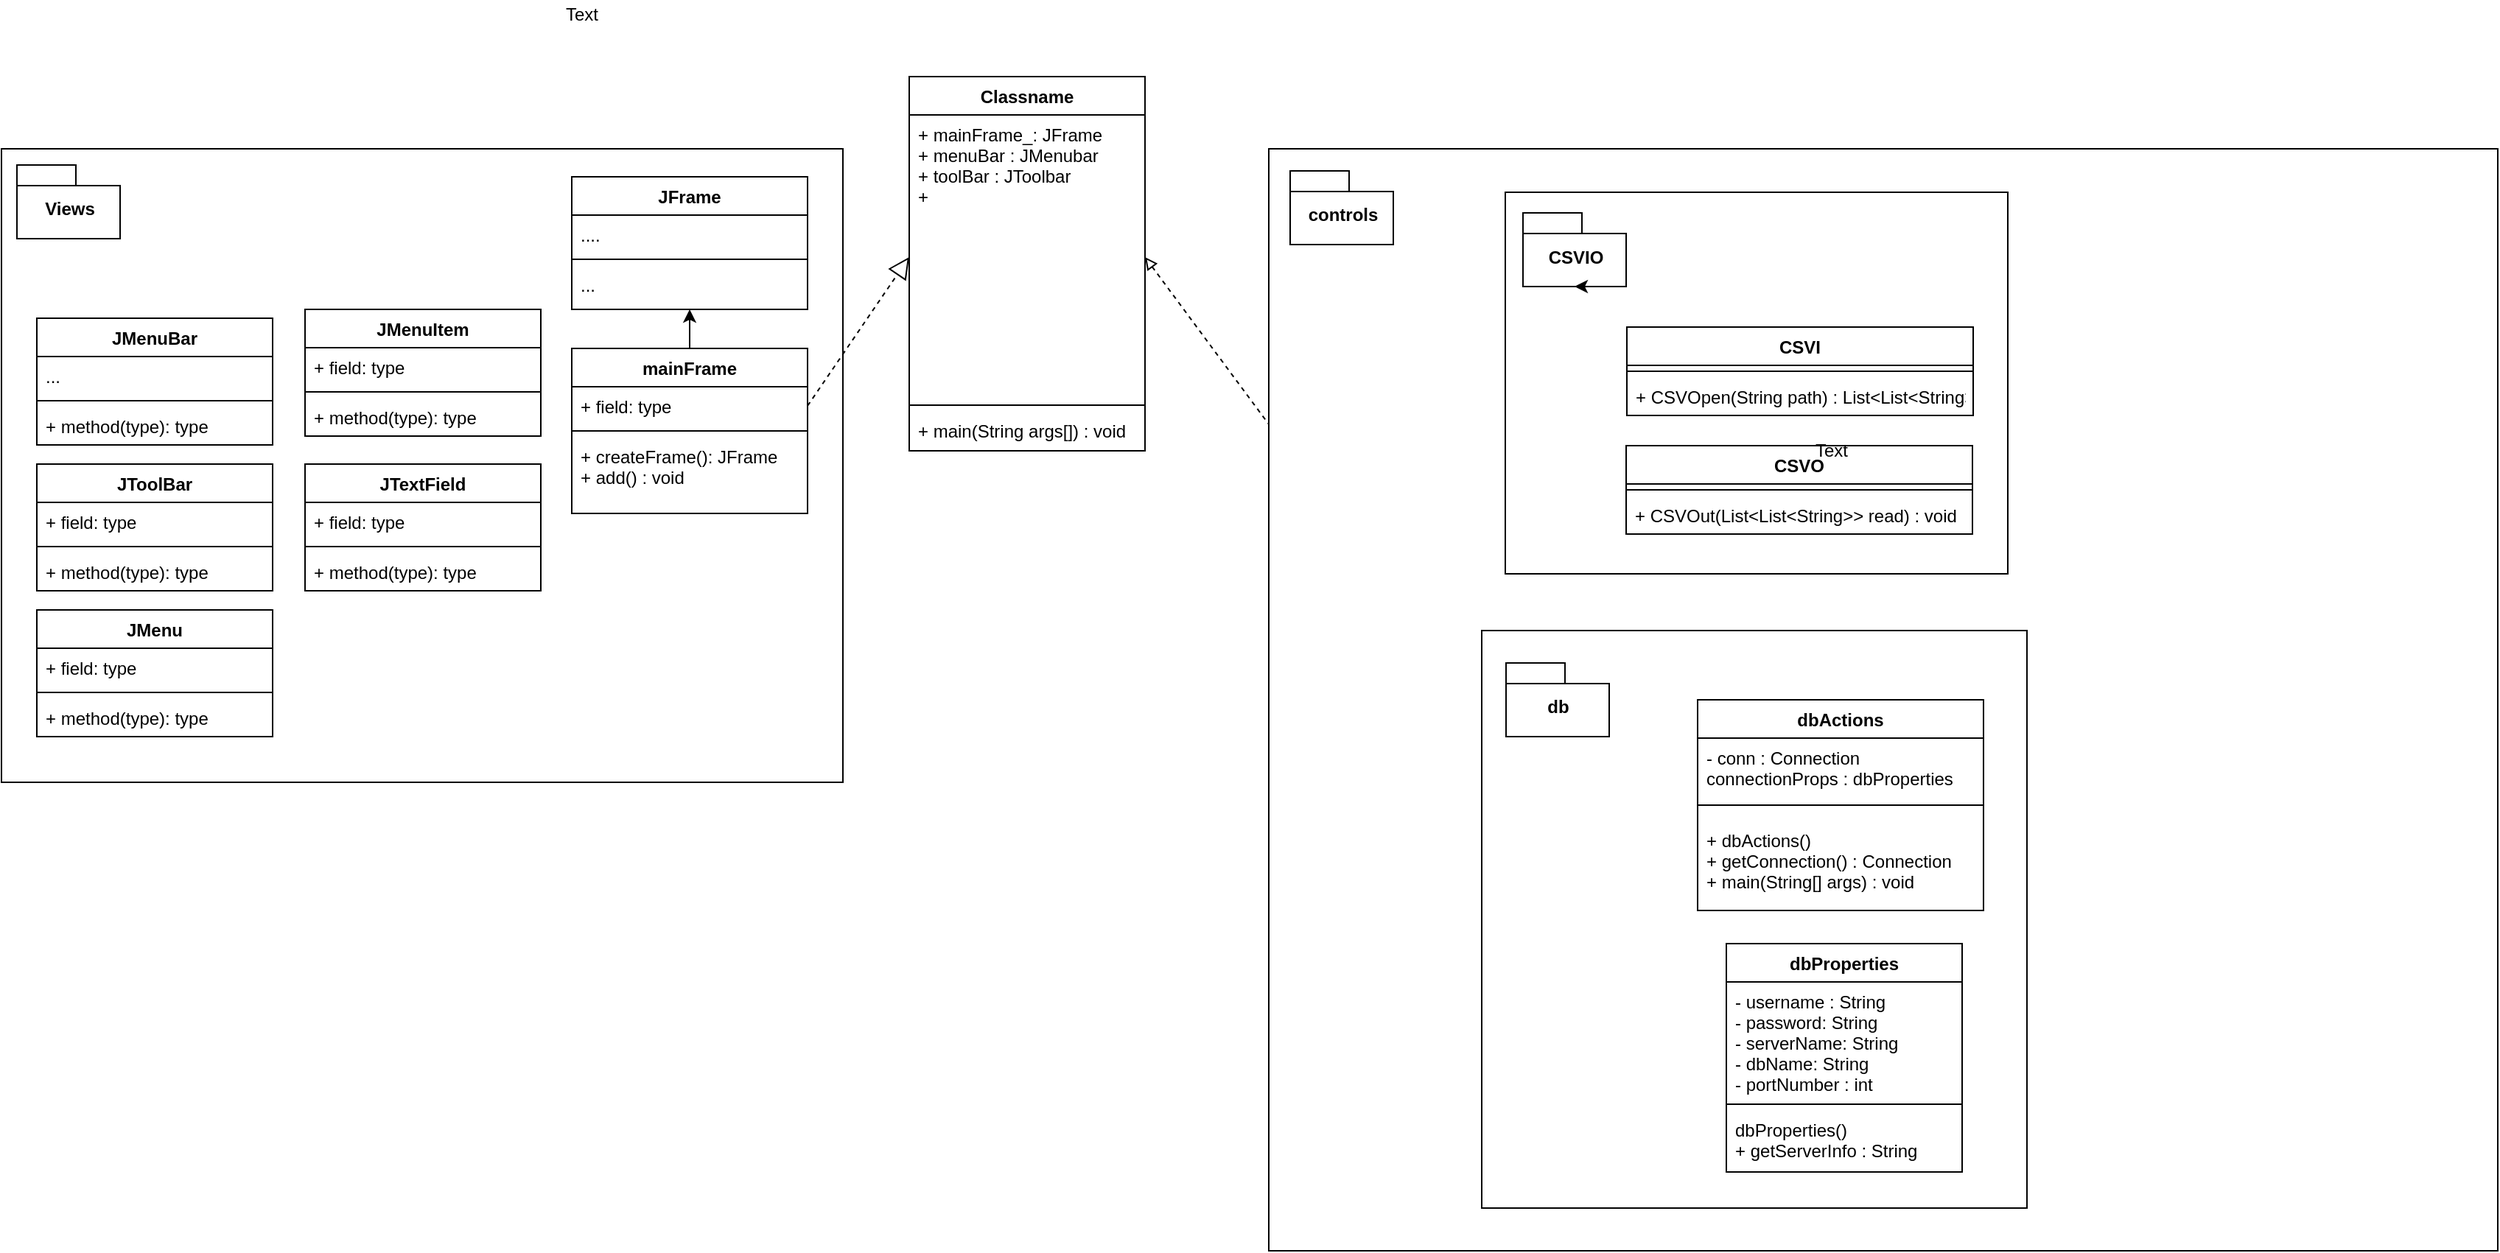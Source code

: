 <mxfile version="12.2.3" type="github" pages="1">
  <diagram id="zsnYO887Zmh9USHRb_7p" name="Page-1">
    <mxGraphModel dx="1863" dy="1609" grid="0" gridSize="10" guides="1" tooltips="1" connect="1" arrows="1" fold="1" page="0" pageScale="1" pageWidth="10000" pageHeight="10000" math="0" shadow="0">
      <root>
        <mxCell id="0"/>
        <mxCell id="1" parent="0"/>
        <mxCell id="UTARnTCa7toa9BuSvRRB-27" value="" style="group" parent="1" vertex="1" connectable="0">
          <mxGeometry x="-262" y="-393" width="571" height="430" as="geometry"/>
        </mxCell>
        <mxCell id="UTARnTCa7toa9BuSvRRB-26" value="" style="rounded=0;whiteSpace=wrap;html=1;" parent="UTARnTCa7toa9BuSvRRB-27" vertex="1">
          <mxGeometry width="571" height="430" as="geometry"/>
        </mxCell>
        <mxCell id="UTARnTCa7toa9BuSvRRB-25" value="Views" style="shape=folder;fontStyle=1;spacingTop=10;tabWidth=40;tabHeight=14;tabPosition=left;html=1;" parent="UTARnTCa7toa9BuSvRRB-27" vertex="1">
          <mxGeometry x="10.5" y="11" width="70" height="50" as="geometry"/>
        </mxCell>
        <mxCell id="UTARnTCa7toa9BuSvRRB-5" value="mainFrame" style="swimlane;fontStyle=1;align=center;verticalAlign=top;childLayout=stackLayout;horizontal=1;startSize=26;horizontalStack=0;resizeParent=1;resizeParentMax=0;resizeLast=0;collapsible=1;marginBottom=0;" parent="UTARnTCa7toa9BuSvRRB-27" vertex="1">
          <mxGeometry x="387" y="135.5" width="160" height="112" as="geometry"/>
        </mxCell>
        <mxCell id="UTARnTCa7toa9BuSvRRB-6" value="+ field: type" style="text;strokeColor=none;fillColor=none;align=left;verticalAlign=top;spacingLeft=4;spacingRight=4;overflow=hidden;rotatable=0;points=[[0,0.5],[1,0.5]];portConstraint=eastwest;" parent="UTARnTCa7toa9BuSvRRB-5" vertex="1">
          <mxGeometry y="26" width="160" height="26" as="geometry"/>
        </mxCell>
        <mxCell id="UTARnTCa7toa9BuSvRRB-7" value="" style="line;strokeWidth=1;fillColor=none;align=left;verticalAlign=middle;spacingTop=-1;spacingLeft=3;spacingRight=3;rotatable=0;labelPosition=right;points=[];portConstraint=eastwest;" parent="UTARnTCa7toa9BuSvRRB-5" vertex="1">
          <mxGeometry y="52" width="160" height="8" as="geometry"/>
        </mxCell>
        <mxCell id="UTARnTCa7toa9BuSvRRB-8" value="+ createFrame(): JFrame&#xa;+ add() : void" style="text;strokeColor=none;fillColor=none;align=left;verticalAlign=top;spacingLeft=4;spacingRight=4;overflow=hidden;rotatable=0;points=[[0,0.5],[1,0.5]];portConstraint=eastwest;" parent="UTARnTCa7toa9BuSvRRB-5" vertex="1">
          <mxGeometry y="60" width="160" height="52" as="geometry"/>
        </mxCell>
        <mxCell id="UTARnTCa7toa9BuSvRRB-18" value="JFrame" style="swimlane;fontStyle=1;align=center;verticalAlign=top;childLayout=stackLayout;horizontal=1;startSize=26;horizontalStack=0;resizeParent=1;resizeParentMax=0;resizeLast=0;collapsible=1;marginBottom=0;" parent="UTARnTCa7toa9BuSvRRB-27" vertex="1">
          <mxGeometry x="387" y="19" width="160" height="90" as="geometry"/>
        </mxCell>
        <mxCell id="UTARnTCa7toa9BuSvRRB-19" value="...." style="text;strokeColor=none;fillColor=none;align=left;verticalAlign=top;spacingLeft=4;spacingRight=4;overflow=hidden;rotatable=0;points=[[0,0.5],[1,0.5]];portConstraint=eastwest;" parent="UTARnTCa7toa9BuSvRRB-18" vertex="1">
          <mxGeometry y="26" width="160" height="26" as="geometry"/>
        </mxCell>
        <mxCell id="UTARnTCa7toa9BuSvRRB-20" value="" style="line;strokeWidth=1;fillColor=none;align=left;verticalAlign=middle;spacingTop=-1;spacingLeft=3;spacingRight=3;rotatable=0;labelPosition=right;points=[];portConstraint=eastwest;" parent="UTARnTCa7toa9BuSvRRB-18" vertex="1">
          <mxGeometry y="52" width="160" height="8" as="geometry"/>
        </mxCell>
        <mxCell id="UTARnTCa7toa9BuSvRRB-21" value="..." style="text;strokeColor=none;fillColor=none;align=left;verticalAlign=top;spacingLeft=4;spacingRight=4;overflow=hidden;rotatable=0;points=[[0,0.5],[1,0.5]];portConstraint=eastwest;" parent="UTARnTCa7toa9BuSvRRB-18" vertex="1">
          <mxGeometry y="60" width="160" height="30" as="geometry"/>
        </mxCell>
        <mxCell id="UTARnTCa7toa9BuSvRRB-22" value="" style="edgeStyle=orthogonalEdgeStyle;rounded=0;orthogonalLoop=1;jettySize=auto;html=1;" parent="UTARnTCa7toa9BuSvRRB-27" source="UTARnTCa7toa9BuSvRRB-5" target="UTARnTCa7toa9BuSvRRB-18" edge="1">
          <mxGeometry relative="1" as="geometry"/>
        </mxCell>
        <mxCell id="UTARnTCa7toa9BuSvRRB-50" value="JMenuBar" style="swimlane;fontStyle=1;align=center;verticalAlign=top;childLayout=stackLayout;horizontal=1;startSize=26;horizontalStack=0;resizeParent=1;resizeParentMax=0;resizeLast=0;collapsible=1;marginBottom=0;" parent="UTARnTCa7toa9BuSvRRB-27" vertex="1">
          <mxGeometry x="24" y="115" width="160" height="86" as="geometry"/>
        </mxCell>
        <mxCell id="UTARnTCa7toa9BuSvRRB-51" value="..." style="text;strokeColor=none;fillColor=none;align=left;verticalAlign=top;spacingLeft=4;spacingRight=4;overflow=hidden;rotatable=0;points=[[0,0.5],[1,0.5]];portConstraint=eastwest;" parent="UTARnTCa7toa9BuSvRRB-50" vertex="1">
          <mxGeometry y="26" width="160" height="26" as="geometry"/>
        </mxCell>
        <mxCell id="UTARnTCa7toa9BuSvRRB-52" value="" style="line;strokeWidth=1;fillColor=none;align=left;verticalAlign=middle;spacingTop=-1;spacingLeft=3;spacingRight=3;rotatable=0;labelPosition=right;points=[];portConstraint=eastwest;" parent="UTARnTCa7toa9BuSvRRB-50" vertex="1">
          <mxGeometry y="52" width="160" height="8" as="geometry"/>
        </mxCell>
        <mxCell id="UTARnTCa7toa9BuSvRRB-53" value="+ method(type): type" style="text;strokeColor=none;fillColor=none;align=left;verticalAlign=top;spacingLeft=4;spacingRight=4;overflow=hidden;rotatable=0;points=[[0,0.5],[1,0.5]];portConstraint=eastwest;" parent="UTARnTCa7toa9BuSvRRB-50" vertex="1">
          <mxGeometry y="60" width="160" height="26" as="geometry"/>
        </mxCell>
        <mxCell id="UTARnTCa7toa9BuSvRRB-54" value="JToolBar" style="swimlane;fontStyle=1;align=center;verticalAlign=top;childLayout=stackLayout;horizontal=1;startSize=26;horizontalStack=0;resizeParent=1;resizeParentMax=0;resizeLast=0;collapsible=1;marginBottom=0;" parent="UTARnTCa7toa9BuSvRRB-27" vertex="1">
          <mxGeometry x="24" y="214" width="160" height="86" as="geometry"/>
        </mxCell>
        <mxCell id="UTARnTCa7toa9BuSvRRB-55" value="+ field: type" style="text;strokeColor=none;fillColor=none;align=left;verticalAlign=top;spacingLeft=4;spacingRight=4;overflow=hidden;rotatable=0;points=[[0,0.5],[1,0.5]];portConstraint=eastwest;" parent="UTARnTCa7toa9BuSvRRB-54" vertex="1">
          <mxGeometry y="26" width="160" height="26" as="geometry"/>
        </mxCell>
        <mxCell id="UTARnTCa7toa9BuSvRRB-56" value="" style="line;strokeWidth=1;fillColor=none;align=left;verticalAlign=middle;spacingTop=-1;spacingLeft=3;spacingRight=3;rotatable=0;labelPosition=right;points=[];portConstraint=eastwest;" parent="UTARnTCa7toa9BuSvRRB-54" vertex="1">
          <mxGeometry y="52" width="160" height="8" as="geometry"/>
        </mxCell>
        <mxCell id="UTARnTCa7toa9BuSvRRB-57" value="+ method(type): type" style="text;strokeColor=none;fillColor=none;align=left;verticalAlign=top;spacingLeft=4;spacingRight=4;overflow=hidden;rotatable=0;points=[[0,0.5],[1,0.5]];portConstraint=eastwest;" parent="UTARnTCa7toa9BuSvRRB-54" vertex="1">
          <mxGeometry y="60" width="160" height="26" as="geometry"/>
        </mxCell>
        <mxCell id="UTARnTCa7toa9BuSvRRB-58" value="JMenu" style="swimlane;fontStyle=1;align=center;verticalAlign=top;childLayout=stackLayout;horizontal=1;startSize=26;horizontalStack=0;resizeParent=1;resizeParentMax=0;resizeLast=0;collapsible=1;marginBottom=0;" parent="UTARnTCa7toa9BuSvRRB-27" vertex="1">
          <mxGeometry x="24" y="313" width="160" height="86" as="geometry"/>
        </mxCell>
        <mxCell id="UTARnTCa7toa9BuSvRRB-59" value="+ field: type" style="text;strokeColor=none;fillColor=none;align=left;verticalAlign=top;spacingLeft=4;spacingRight=4;overflow=hidden;rotatable=0;points=[[0,0.5],[1,0.5]];portConstraint=eastwest;" parent="UTARnTCa7toa9BuSvRRB-58" vertex="1">
          <mxGeometry y="26" width="160" height="26" as="geometry"/>
        </mxCell>
        <mxCell id="UTARnTCa7toa9BuSvRRB-60" value="" style="line;strokeWidth=1;fillColor=none;align=left;verticalAlign=middle;spacingTop=-1;spacingLeft=3;spacingRight=3;rotatable=0;labelPosition=right;points=[];portConstraint=eastwest;" parent="UTARnTCa7toa9BuSvRRB-58" vertex="1">
          <mxGeometry y="52" width="160" height="8" as="geometry"/>
        </mxCell>
        <mxCell id="UTARnTCa7toa9BuSvRRB-61" value="+ method(type): type" style="text;strokeColor=none;fillColor=none;align=left;verticalAlign=top;spacingLeft=4;spacingRight=4;overflow=hidden;rotatable=0;points=[[0,0.5],[1,0.5]];portConstraint=eastwest;" parent="UTARnTCa7toa9BuSvRRB-58" vertex="1">
          <mxGeometry y="60" width="160" height="26" as="geometry"/>
        </mxCell>
        <mxCell id="UTARnTCa7toa9BuSvRRB-71" value="JMenuItem" style="swimlane;fontStyle=1;align=center;verticalAlign=top;childLayout=stackLayout;horizontal=1;startSize=26;horizontalStack=0;resizeParent=1;resizeParentMax=0;resizeLast=0;collapsible=1;marginBottom=0;" parent="UTARnTCa7toa9BuSvRRB-27" vertex="1">
          <mxGeometry x="206" y="109" width="160" height="86" as="geometry"/>
        </mxCell>
        <mxCell id="UTARnTCa7toa9BuSvRRB-72" value="+ field: type" style="text;strokeColor=none;fillColor=none;align=left;verticalAlign=top;spacingLeft=4;spacingRight=4;overflow=hidden;rotatable=0;points=[[0,0.5],[1,0.5]];portConstraint=eastwest;" parent="UTARnTCa7toa9BuSvRRB-71" vertex="1">
          <mxGeometry y="26" width="160" height="26" as="geometry"/>
        </mxCell>
        <mxCell id="UTARnTCa7toa9BuSvRRB-73" value="" style="line;strokeWidth=1;fillColor=none;align=left;verticalAlign=middle;spacingTop=-1;spacingLeft=3;spacingRight=3;rotatable=0;labelPosition=right;points=[];portConstraint=eastwest;" parent="UTARnTCa7toa9BuSvRRB-71" vertex="1">
          <mxGeometry y="52" width="160" height="8" as="geometry"/>
        </mxCell>
        <mxCell id="UTARnTCa7toa9BuSvRRB-74" value="+ method(type): type" style="text;strokeColor=none;fillColor=none;align=left;verticalAlign=top;spacingLeft=4;spacingRight=4;overflow=hidden;rotatable=0;points=[[0,0.5],[1,0.5]];portConstraint=eastwest;" parent="UTARnTCa7toa9BuSvRRB-71" vertex="1">
          <mxGeometry y="60" width="160" height="26" as="geometry"/>
        </mxCell>
        <mxCell id="UTARnTCa7toa9BuSvRRB-75" value="JTextField" style="swimlane;fontStyle=1;align=center;verticalAlign=top;childLayout=stackLayout;horizontal=1;startSize=26;horizontalStack=0;resizeParent=1;resizeParentMax=0;resizeLast=0;collapsible=1;marginBottom=0;" parent="UTARnTCa7toa9BuSvRRB-27" vertex="1">
          <mxGeometry x="206" y="214" width="160" height="86" as="geometry"/>
        </mxCell>
        <mxCell id="UTARnTCa7toa9BuSvRRB-76" value="+ field: type" style="text;strokeColor=none;fillColor=none;align=left;verticalAlign=top;spacingLeft=4;spacingRight=4;overflow=hidden;rotatable=0;points=[[0,0.5],[1,0.5]];portConstraint=eastwest;" parent="UTARnTCa7toa9BuSvRRB-75" vertex="1">
          <mxGeometry y="26" width="160" height="26" as="geometry"/>
        </mxCell>
        <mxCell id="UTARnTCa7toa9BuSvRRB-77" value="" style="line;strokeWidth=1;fillColor=none;align=left;verticalAlign=middle;spacingTop=-1;spacingLeft=3;spacingRight=3;rotatable=0;labelPosition=right;points=[];portConstraint=eastwest;" parent="UTARnTCa7toa9BuSvRRB-75" vertex="1">
          <mxGeometry y="52" width="160" height="8" as="geometry"/>
        </mxCell>
        <mxCell id="UTARnTCa7toa9BuSvRRB-78" value="+ method(type): type" style="text;strokeColor=none;fillColor=none;align=left;verticalAlign=top;spacingLeft=4;spacingRight=4;overflow=hidden;rotatable=0;points=[[0,0.5],[1,0.5]];portConstraint=eastwest;" parent="UTARnTCa7toa9BuSvRRB-75" vertex="1">
          <mxGeometry y="60" width="160" height="26" as="geometry"/>
        </mxCell>
        <mxCell id="UTARnTCa7toa9BuSvRRB-1" value="Classname" style="swimlane;fontStyle=1;align=center;verticalAlign=top;childLayout=stackLayout;horizontal=1;startSize=26;horizontalStack=0;resizeParent=1;resizeParentMax=0;resizeLast=0;collapsible=1;marginBottom=0;" parent="1" vertex="1">
          <mxGeometry x="354" y="-442" width="160" height="254" as="geometry"/>
        </mxCell>
        <mxCell id="UTARnTCa7toa9BuSvRRB-2" value="+ mainFrame_: JFrame&#xa;+ menuBar : JMenubar&#xa;+ toolBar : JToolbar&#xa;+ " style="text;strokeColor=none;fillColor=none;align=left;verticalAlign=top;spacingLeft=4;spacingRight=4;overflow=hidden;rotatable=0;points=[[0,0.5],[1,0.5]];portConstraint=eastwest;" parent="UTARnTCa7toa9BuSvRRB-1" vertex="1">
          <mxGeometry y="26" width="160" height="193" as="geometry"/>
        </mxCell>
        <mxCell id="UTARnTCa7toa9BuSvRRB-3" value="" style="line;strokeWidth=1;fillColor=none;align=left;verticalAlign=middle;spacingTop=-1;spacingLeft=3;spacingRight=3;rotatable=0;labelPosition=right;points=[];portConstraint=eastwest;" parent="UTARnTCa7toa9BuSvRRB-1" vertex="1">
          <mxGeometry y="219" width="160" height="8" as="geometry"/>
        </mxCell>
        <mxCell id="UTARnTCa7toa9BuSvRRB-4" value="+ main(String args[]) : void" style="text;strokeColor=none;fillColor=none;align=left;verticalAlign=top;spacingLeft=4;spacingRight=4;overflow=hidden;rotatable=0;points=[[0,0.5],[1,0.5]];portConstraint=eastwest;" parent="UTARnTCa7toa9BuSvRRB-1" vertex="1">
          <mxGeometry y="227" width="160" height="27" as="geometry"/>
        </mxCell>
        <mxCell id="UTARnTCa7toa9BuSvRRB-23" value="" style="endArrow=block;dashed=1;endFill=0;endSize=12;html=1;exitX=1;exitY=0.5;exitDx=0;exitDy=0;entryX=0;entryY=0.5;entryDx=0;entryDy=0;" parent="1" source="UTARnTCa7toa9BuSvRRB-6" target="UTARnTCa7toa9BuSvRRB-2" edge="1">
          <mxGeometry width="160" relative="1" as="geometry">
            <mxPoint x="313" y="-71" as="sourcePoint"/>
            <mxPoint x="301" y="-313" as="targetPoint"/>
          </mxGeometry>
        </mxCell>
        <mxCell id="NqttyMvSBQegaKHFTA9h-1" value="" style="rounded=0;whiteSpace=wrap;html=1;" vertex="1" parent="1">
          <mxGeometry x="598" y="-393" width="834" height="748" as="geometry"/>
        </mxCell>
        <mxCell id="NqttyMvSBQegaKHFTA9h-2" value="" style="group" vertex="1" connectable="0" parent="1">
          <mxGeometry x="758.5" y="-363.5" width="341" height="259" as="geometry"/>
        </mxCell>
        <mxCell id="NqttyMvSBQegaKHFTA9h-3" value="" style="rounded=0;whiteSpace=wrap;html=1;" vertex="1" parent="NqttyMvSBQegaKHFTA9h-2">
          <mxGeometry width="341" height="259" as="geometry"/>
        </mxCell>
        <mxCell id="NqttyMvSBQegaKHFTA9h-4" value="CSVO&#xa;" style="swimlane;fontStyle=1;align=center;verticalAlign=top;childLayout=stackLayout;horizontal=1;startSize=26;horizontalStack=0;resizeParent=1;resizeParentMax=0;resizeLast=0;collapsible=1;marginBottom=0;" vertex="1" parent="NqttyMvSBQegaKHFTA9h-2">
          <mxGeometry x="82" y="172" width="235" height="60" as="geometry"/>
        </mxCell>
        <mxCell id="NqttyMvSBQegaKHFTA9h-5" value="" style="line;strokeWidth=1;fillColor=none;align=left;verticalAlign=middle;spacingTop=-1;spacingLeft=3;spacingRight=3;rotatable=0;labelPosition=right;points=[];portConstraint=eastwest;" vertex="1" parent="NqttyMvSBQegaKHFTA9h-4">
          <mxGeometry y="26" width="235" height="8" as="geometry"/>
        </mxCell>
        <mxCell id="NqttyMvSBQegaKHFTA9h-6" value="+ CSVOut(List&lt;List&lt;String&gt;&gt; read) : void" style="text;strokeColor=none;fillColor=none;align=left;verticalAlign=top;spacingLeft=4;spacingRight=4;overflow=hidden;rotatable=0;points=[[0,0.5],[1,0.5]];portConstraint=eastwest;" vertex="1" parent="NqttyMvSBQegaKHFTA9h-4">
          <mxGeometry y="34" width="235" height="26" as="geometry"/>
        </mxCell>
        <mxCell id="NqttyMvSBQegaKHFTA9h-7" value="CSVI" style="swimlane;fontStyle=1;align=center;verticalAlign=top;childLayout=stackLayout;horizontal=1;startSize=26;horizontalStack=0;resizeParent=1;resizeParentMax=0;resizeLast=0;collapsible=1;marginBottom=0;" vertex="1" parent="NqttyMvSBQegaKHFTA9h-2">
          <mxGeometry x="82.5" y="91.5" width="235" height="60" as="geometry"/>
        </mxCell>
        <mxCell id="NqttyMvSBQegaKHFTA9h-8" value="" style="line;strokeWidth=1;fillColor=none;align=left;verticalAlign=middle;spacingTop=-1;spacingLeft=3;spacingRight=3;rotatable=0;labelPosition=right;points=[];portConstraint=eastwest;" vertex="1" parent="NqttyMvSBQegaKHFTA9h-7">
          <mxGeometry y="26" width="235" height="8" as="geometry"/>
        </mxCell>
        <mxCell id="NqttyMvSBQegaKHFTA9h-9" value="+ CSVOpen(String path) : List&lt;List&lt;String&gt;&gt; " style="text;strokeColor=none;fillColor=none;align=left;verticalAlign=top;spacingLeft=4;spacingRight=4;overflow=hidden;rotatable=0;points=[[0,0.5],[1,0.5]];portConstraint=eastwest;" vertex="1" parent="NqttyMvSBQegaKHFTA9h-7">
          <mxGeometry y="34" width="235" height="26" as="geometry"/>
        </mxCell>
        <mxCell id="NqttyMvSBQegaKHFTA9h-10" value="Text" style="text;html=1;resizable=0;points=[];autosize=1;align=left;verticalAlign=top;spacingTop=-4;" vertex="1" parent="NqttyMvSBQegaKHFTA9h-2">
          <mxGeometry x="208" y="165" width="32" height="14" as="geometry"/>
        </mxCell>
        <mxCell id="NqttyMvSBQegaKHFTA9h-11" value="CSVIO" style="shape=folder;fontStyle=1;spacingTop=10;tabWidth=40;tabHeight=14;tabPosition=left;html=1;" vertex="1" parent="NqttyMvSBQegaKHFTA9h-2">
          <mxGeometry x="12" y="14" width="70" height="50" as="geometry"/>
        </mxCell>
        <mxCell id="NqttyMvSBQegaKHFTA9h-12" style="edgeStyle=orthogonalEdgeStyle;rounded=0;orthogonalLoop=1;jettySize=auto;html=1;exitX=0.75;exitY=1;exitDx=0;exitDy=0;exitPerimeter=0;entryX=0.5;entryY=1;entryDx=0;entryDy=0;entryPerimeter=0;" edge="1" parent="NqttyMvSBQegaKHFTA9h-2" source="NqttyMvSBQegaKHFTA9h-11" target="NqttyMvSBQegaKHFTA9h-11">
          <mxGeometry relative="1" as="geometry"/>
        </mxCell>
        <mxCell id="NqttyMvSBQegaKHFTA9h-13" value="controls" style="shape=folder;fontStyle=1;spacingTop=10;tabWidth=40;tabHeight=14;tabPosition=left;html=1;" vertex="1" parent="1">
          <mxGeometry x="612.5" y="-378" width="70" height="50" as="geometry"/>
        </mxCell>
        <mxCell id="NqttyMvSBQegaKHFTA9h-14" value="" style="group" vertex="1" connectable="0" parent="1">
          <mxGeometry x="742.5" y="-66" width="370" height="392" as="geometry"/>
        </mxCell>
        <mxCell id="NqttyMvSBQegaKHFTA9h-15" value="" style="rounded=0;whiteSpace=wrap;html=1;" vertex="1" parent="NqttyMvSBQegaKHFTA9h-14">
          <mxGeometry width="370" height="392" as="geometry"/>
        </mxCell>
        <mxCell id="NqttyMvSBQegaKHFTA9h-16" value="db" style="shape=folder;fontStyle=1;spacingTop=10;tabWidth=40;tabHeight=14;tabPosition=left;html=1;" vertex="1" parent="NqttyMvSBQegaKHFTA9h-14">
          <mxGeometry x="16.5" y="22" width="70" height="50" as="geometry"/>
        </mxCell>
        <mxCell id="NqttyMvSBQegaKHFTA9h-17" value="dbActions" style="swimlane;fontStyle=1;align=center;verticalAlign=top;childLayout=stackLayout;horizontal=1;startSize=26;horizontalStack=0;resizeParent=1;resizeParentMax=0;resizeLast=0;collapsible=1;marginBottom=0;" vertex="1" parent="NqttyMvSBQegaKHFTA9h-14">
          <mxGeometry x="146.5" y="47" width="194" height="143" as="geometry"/>
        </mxCell>
        <mxCell id="NqttyMvSBQegaKHFTA9h-18" value="- conn : Connection&#xa;connectionProps : dbProperties" style="text;strokeColor=none;fillColor=none;align=left;verticalAlign=top;spacingLeft=4;spacingRight=4;overflow=hidden;rotatable=0;points=[[0,0.5],[1,0.5]];portConstraint=eastwest;" vertex="1" parent="NqttyMvSBQegaKHFTA9h-17">
          <mxGeometry y="26" width="194" height="35" as="geometry"/>
        </mxCell>
        <mxCell id="NqttyMvSBQegaKHFTA9h-19" value="" style="line;strokeWidth=1;fillColor=none;align=left;verticalAlign=middle;spacingTop=-1;spacingLeft=3;spacingRight=3;rotatable=0;labelPosition=right;points=[];portConstraint=eastwest;" vertex="1" parent="NqttyMvSBQegaKHFTA9h-17">
          <mxGeometry y="61" width="194" height="21" as="geometry"/>
        </mxCell>
        <mxCell id="NqttyMvSBQegaKHFTA9h-20" value="+ dbActions()&#xa;+ getConnection() : Connection&#xa;+ main(String[] args) : void" style="text;strokeColor=none;fillColor=none;align=left;verticalAlign=top;spacingLeft=4;spacingRight=4;overflow=hidden;rotatable=0;points=[[0,0.5],[1,0.5]];portConstraint=eastwest;" vertex="1" parent="NqttyMvSBQegaKHFTA9h-17">
          <mxGeometry y="82" width="194" height="61" as="geometry"/>
        </mxCell>
        <mxCell id="NqttyMvSBQegaKHFTA9h-21" value="dbProperties" style="swimlane;fontStyle=1;align=center;verticalAlign=top;childLayout=stackLayout;horizontal=1;startSize=26;horizontalStack=0;resizeParent=1;resizeParentMax=0;resizeLast=0;collapsible=1;marginBottom=0;" vertex="1" parent="NqttyMvSBQegaKHFTA9h-14">
          <mxGeometry x="166" y="212.5" width="160" height="155" as="geometry"/>
        </mxCell>
        <mxCell id="NqttyMvSBQegaKHFTA9h-22" value="- username : String&#xa;- password: String&#xa;- serverName: String&#xa;- dbName: String&#xa;- portNumber : int" style="text;strokeColor=none;fillColor=none;align=left;verticalAlign=top;spacingLeft=4;spacingRight=4;overflow=hidden;rotatable=0;points=[[0,0.5],[1,0.5]];portConstraint=eastwest;" vertex="1" parent="NqttyMvSBQegaKHFTA9h-21">
          <mxGeometry y="26" width="160" height="79" as="geometry"/>
        </mxCell>
        <mxCell id="NqttyMvSBQegaKHFTA9h-23" value="" style="line;strokeWidth=1;fillColor=none;align=left;verticalAlign=middle;spacingTop=-1;spacingLeft=3;spacingRight=3;rotatable=0;labelPosition=right;points=[];portConstraint=eastwest;" vertex="1" parent="NqttyMvSBQegaKHFTA9h-21">
          <mxGeometry y="105" width="160" height="8" as="geometry"/>
        </mxCell>
        <mxCell id="NqttyMvSBQegaKHFTA9h-24" value="dbProperties()&#xa;+ getServerInfo : String" style="text;strokeColor=none;fillColor=none;align=left;verticalAlign=top;spacingLeft=4;spacingRight=4;overflow=hidden;rotatable=0;points=[[0,0.5],[1,0.5]];portConstraint=eastwest;" vertex="1" parent="NqttyMvSBQegaKHFTA9h-21">
          <mxGeometry y="113" width="160" height="42" as="geometry"/>
        </mxCell>
        <mxCell id="NqttyMvSBQegaKHFTA9h-28" value="" style="endArrow=none;dashed=1;html=1;exitX=1;exitY=0.5;exitDx=0;exitDy=0;entryX=0;entryY=0.25;entryDx=0;entryDy=0;startArrow=block;startFill=0;strokeWidth=1;" edge="1" parent="1" source="UTARnTCa7toa9BuSvRRB-2" target="NqttyMvSBQegaKHFTA9h-1">
          <mxGeometry width="50" height="50" relative="1" as="geometry">
            <mxPoint x="577" y="-129" as="sourcePoint"/>
            <mxPoint x="627" y="-179" as="targetPoint"/>
          </mxGeometry>
        </mxCell>
        <mxCell id="NqttyMvSBQegaKHFTA9h-29" value="Text" style="text;html=1;resizable=0;points=[];autosize=1;align=left;verticalAlign=top;spacingTop=-4;" vertex="1" parent="1">
          <mxGeometry x="119" y="-494" width="32" height="14" as="geometry"/>
        </mxCell>
      </root>
    </mxGraphModel>
  </diagram>
</mxfile>
